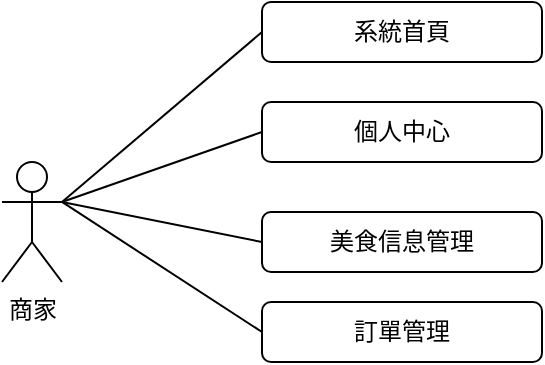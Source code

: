 <mxfile version="22.1.16" type="device">
  <diagram id="LCeDQk2CBst3juovSSKP" name="第1頁">
    <mxGraphModel dx="794" dy="459" grid="1" gridSize="10" guides="1" tooltips="1" connect="1" arrows="1" fold="1" page="1" pageScale="1" pageWidth="827" pageHeight="1169" math="0" shadow="0">
      <root>
        <mxCell id="0" />
        <mxCell id="1" parent="0" />
        <mxCell id="rFBtfZBmvq5GdR2NCA0t-1" value="商家" style="shape=umlActor;verticalLabelPosition=bottom;verticalAlign=top;html=1;outlineConnect=0;" parent="1" vertex="1">
          <mxGeometry x="300" y="160" width="30" height="60" as="geometry" />
        </mxCell>
        <mxCell id="rFBtfZBmvq5GdR2NCA0t-2" value="訂單管理" style="rounded=1;whiteSpace=wrap;html=1;" parent="1" vertex="1">
          <mxGeometry x="430" y="230" width="140" height="30" as="geometry" />
        </mxCell>
        <mxCell id="rFBtfZBmvq5GdR2NCA0t-3" value="系統首頁" style="rounded=1;whiteSpace=wrap;html=1;" parent="1" vertex="1">
          <mxGeometry x="430" y="80" width="140" height="30" as="geometry" />
        </mxCell>
        <mxCell id="rFBtfZBmvq5GdR2NCA0t-4" value="個人中心" style="rounded=1;whiteSpace=wrap;html=1;" parent="1" vertex="1">
          <mxGeometry x="430" y="130" width="140" height="30" as="geometry" />
        </mxCell>
        <mxCell id="rFBtfZBmvq5GdR2NCA0t-5" value="美食信息管理" style="rounded=1;whiteSpace=wrap;html=1;" parent="1" vertex="1">
          <mxGeometry x="430" y="185" width="140" height="30" as="geometry" />
        </mxCell>
        <mxCell id="rFBtfZBmvq5GdR2NCA0t-8" value="" style="endArrow=none;html=1;rounded=0;entryX=0;entryY=0.5;entryDx=0;entryDy=0;exitX=1;exitY=0.333;exitDx=0;exitDy=0;exitPerimeter=0;" parent="1" source="rFBtfZBmvq5GdR2NCA0t-1" target="rFBtfZBmvq5GdR2NCA0t-3" edge="1">
          <mxGeometry width="50" height="50" relative="1" as="geometry">
            <mxPoint x="440" y="230" as="sourcePoint" />
            <mxPoint x="490" y="180" as="targetPoint" />
          </mxGeometry>
        </mxCell>
        <mxCell id="rFBtfZBmvq5GdR2NCA0t-9" value="" style="endArrow=none;html=1;rounded=0;entryX=0;entryY=0.5;entryDx=0;entryDy=0;exitX=1;exitY=0.333;exitDx=0;exitDy=0;exitPerimeter=0;" parent="1" source="rFBtfZBmvq5GdR2NCA0t-1" target="rFBtfZBmvq5GdR2NCA0t-4" edge="1">
          <mxGeometry width="50" height="50" relative="1" as="geometry">
            <mxPoint x="350" y="169" as="sourcePoint" />
            <mxPoint x="440" y="105" as="targetPoint" />
          </mxGeometry>
        </mxCell>
        <mxCell id="rFBtfZBmvq5GdR2NCA0t-10" value="" style="endArrow=none;html=1;rounded=0;entryX=0;entryY=0.5;entryDx=0;entryDy=0;exitX=1;exitY=0.333;exitDx=0;exitDy=0;exitPerimeter=0;" parent="1" source="rFBtfZBmvq5GdR2NCA0t-1" target="rFBtfZBmvq5GdR2NCA0t-5" edge="1">
          <mxGeometry width="50" height="50" relative="1" as="geometry">
            <mxPoint x="350" y="170" as="sourcePoint" />
            <mxPoint x="440" y="155" as="targetPoint" />
          </mxGeometry>
        </mxCell>
        <mxCell id="rFBtfZBmvq5GdR2NCA0t-11" value="" style="endArrow=none;html=1;rounded=0;entryX=0;entryY=0.5;entryDx=0;entryDy=0;exitX=1;exitY=0.333;exitDx=0;exitDy=0;exitPerimeter=0;" parent="1" source="rFBtfZBmvq5GdR2NCA0t-1" target="rFBtfZBmvq5GdR2NCA0t-2" edge="1">
          <mxGeometry width="50" height="50" relative="1" as="geometry">
            <mxPoint x="350" y="170" as="sourcePoint" />
            <mxPoint x="440" y="210" as="targetPoint" />
          </mxGeometry>
        </mxCell>
      </root>
    </mxGraphModel>
  </diagram>
</mxfile>
